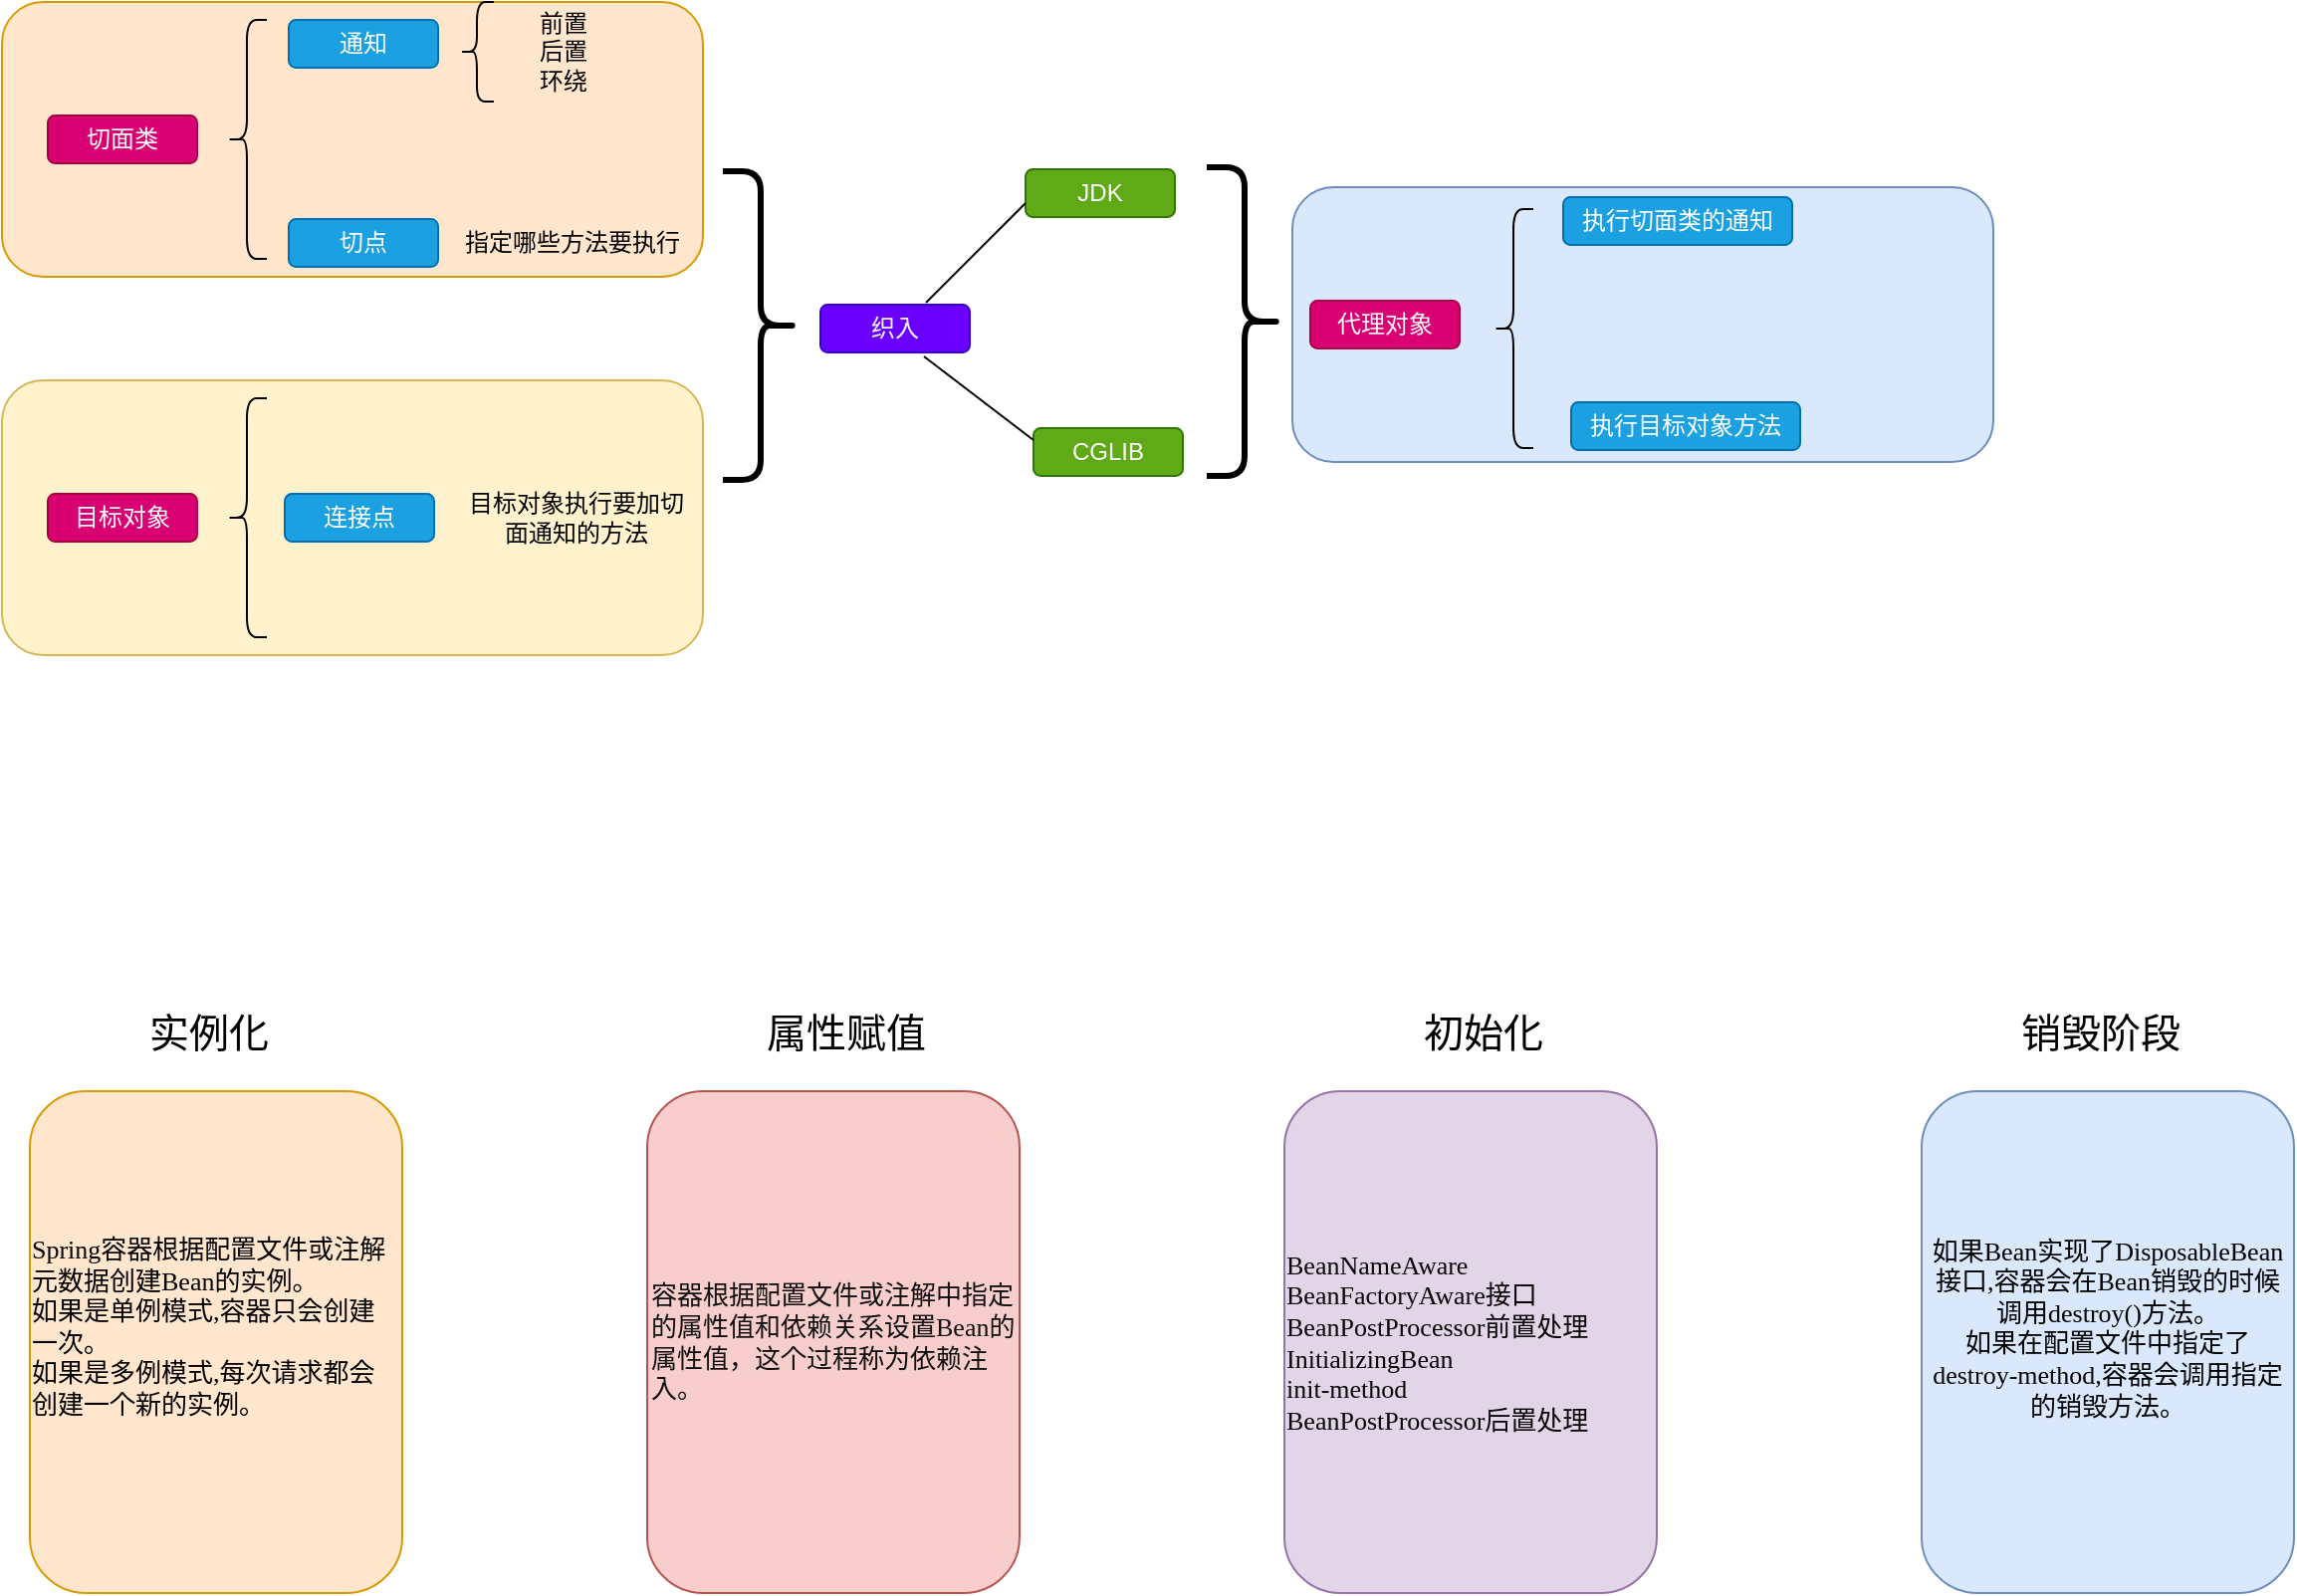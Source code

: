 <mxfile version="24.2.7" type="github">
  <diagram name="第 1 页" id="KeRVim8FPUtJoILA_i35">
    <mxGraphModel dx="1590" dy="930" grid="0" gridSize="10" guides="0" tooltips="1" connect="0" arrows="0" fold="1" page="0" pageScale="1" pageWidth="827" pageHeight="1169" math="0" shadow="0">
      <root>
        <mxCell id="0" />
        <mxCell id="1" parent="0" />
        <mxCell id="2M8X2cpPcYSi4sutsWAT-2" value="" style="rounded=1;whiteSpace=wrap;html=1;fillColor=#ffe6cc;strokeColor=#d79b00;" vertex="1" parent="1">
          <mxGeometry x="36" y="123" width="352" height="138" as="geometry" />
        </mxCell>
        <mxCell id="2M8X2cpPcYSi4sutsWAT-3" value="" style="rounded=1;whiteSpace=wrap;html=1;fillColor=#fff2cc;strokeColor=#d6b656;" vertex="1" parent="1">
          <mxGeometry x="36" y="313" width="352" height="138" as="geometry" />
        </mxCell>
        <mxCell id="2M8X2cpPcYSi4sutsWAT-4" value="" style="rounded=1;whiteSpace=wrap;html=1;fillColor=#dae8fc;strokeColor=#6c8ebf;" vertex="1" parent="1">
          <mxGeometry x="684" y="216" width="352" height="138" as="geometry" />
        </mxCell>
        <mxCell id="2M8X2cpPcYSi4sutsWAT-5" value="" style="shape=curlyBracket;whiteSpace=wrap;html=1;rounded=1;labelPosition=left;verticalLabelPosition=middle;align=right;verticalAlign=middle;" vertex="1" parent="1">
          <mxGeometry x="149" y="132" width="20" height="120" as="geometry" />
        </mxCell>
        <mxCell id="2M8X2cpPcYSi4sutsWAT-6" value="" style="shape=curlyBracket;whiteSpace=wrap;html=1;rounded=1;labelPosition=left;verticalLabelPosition=middle;align=right;verticalAlign=middle;" vertex="1" parent="1">
          <mxGeometry x="149" y="322" width="20" height="120" as="geometry" />
        </mxCell>
        <mxCell id="2M8X2cpPcYSi4sutsWAT-7" value="" style="shape=curlyBracket;whiteSpace=wrap;html=1;rounded=1;labelPosition=left;verticalLabelPosition=middle;align=right;verticalAlign=middle;" vertex="1" parent="1">
          <mxGeometry x="785" y="227" width="20" height="120" as="geometry" />
        </mxCell>
        <mxCell id="2M8X2cpPcYSi4sutsWAT-8" value="通知" style="rounded=1;whiteSpace=wrap;html=1;fillColor=#1ba1e2;fontColor=#ffffff;strokeColor=#006EAF;" vertex="1" parent="1">
          <mxGeometry x="180" y="132" width="75" height="24" as="geometry" />
        </mxCell>
        <mxCell id="2M8X2cpPcYSi4sutsWAT-9" value="切面类" style="rounded=1;whiteSpace=wrap;html=1;fillColor=#d80073;fontColor=#ffffff;strokeColor=#A50040;" vertex="1" parent="1">
          <mxGeometry x="59" y="180" width="75" height="24" as="geometry" />
        </mxCell>
        <mxCell id="2M8X2cpPcYSi4sutsWAT-10" value="目标对象" style="rounded=1;whiteSpace=wrap;html=1;fillColor=#d80073;fontColor=#ffffff;strokeColor=#A50040;" vertex="1" parent="1">
          <mxGeometry x="59" y="370" width="75" height="24" as="geometry" />
        </mxCell>
        <mxCell id="2M8X2cpPcYSi4sutsWAT-11" value="代理对象" style="rounded=1;whiteSpace=wrap;html=1;fillColor=#d80073;fontColor=#ffffff;strokeColor=#A50040;" vertex="1" parent="1">
          <mxGeometry x="693" y="273" width="75" height="24" as="geometry" />
        </mxCell>
        <mxCell id="2M8X2cpPcYSi4sutsWAT-12" value="切点" style="rounded=1;whiteSpace=wrap;html=1;fillColor=#1ba1e2;fontColor=#ffffff;strokeColor=#006EAF;" vertex="1" parent="1">
          <mxGeometry x="180" y="232" width="75" height="24" as="geometry" />
        </mxCell>
        <mxCell id="2M8X2cpPcYSi4sutsWAT-13" value="连接点" style="rounded=1;whiteSpace=wrap;html=1;fillColor=#1ba1e2;fontColor=#ffffff;strokeColor=#006EAF;" vertex="1" parent="1">
          <mxGeometry x="178" y="370" width="75" height="24" as="geometry" />
        </mxCell>
        <mxCell id="2M8X2cpPcYSi4sutsWAT-14" value="执行切面类的通知" style="rounded=1;whiteSpace=wrap;html=1;fillColor=#1ba1e2;fontColor=#ffffff;strokeColor=#006EAF;" vertex="1" parent="1">
          <mxGeometry x="820" y="221" width="115" height="24" as="geometry" />
        </mxCell>
        <mxCell id="2M8X2cpPcYSi4sutsWAT-15" value="执行目标对象方法" style="rounded=1;whiteSpace=wrap;html=1;fillColor=#1ba1e2;fontColor=#ffffff;strokeColor=#006EAF;" vertex="1" parent="1">
          <mxGeometry x="824" y="324" width="115" height="24" as="geometry" />
        </mxCell>
        <mxCell id="2M8X2cpPcYSi4sutsWAT-16" value="" style="shape=curlyBracket;whiteSpace=wrap;html=1;rounded=1;flipH=1;labelPosition=right;verticalLabelPosition=middle;align=left;verticalAlign=middle;strokeWidth=3;" vertex="1" parent="1">
          <mxGeometry x="398" y="208" width="38" height="155" as="geometry" />
        </mxCell>
        <mxCell id="2M8X2cpPcYSi4sutsWAT-17" value="" style="shape=curlyBracket;whiteSpace=wrap;html=1;rounded=1;labelPosition=left;verticalLabelPosition=middle;align=right;verticalAlign=middle;" vertex="1" parent="1">
          <mxGeometry x="266" y="123" width="17" height="50" as="geometry" />
        </mxCell>
        <mxCell id="2M8X2cpPcYSi4sutsWAT-20" value="前置&lt;br&gt;后置&lt;br&gt;环绕" style="text;html=1;align=center;verticalAlign=middle;whiteSpace=wrap;rounded=0;" vertex="1" parent="1">
          <mxGeometry x="288" y="125.5" width="60" height="45" as="geometry" />
        </mxCell>
        <mxCell id="2M8X2cpPcYSi4sutsWAT-21" value="指定哪些方法要执行" style="text;html=1;align=center;verticalAlign=middle;whiteSpace=wrap;rounded=0;" vertex="1" parent="1">
          <mxGeometry x="264" y="229" width="117" height="30" as="geometry" />
        </mxCell>
        <mxCell id="2M8X2cpPcYSi4sutsWAT-22" value="目标对象执行要加切面通知的方法" style="text;html=1;align=center;verticalAlign=middle;whiteSpace=wrap;rounded=0;" vertex="1" parent="1">
          <mxGeometry x="266" y="367" width="117" height="30" as="geometry" />
        </mxCell>
        <mxCell id="2M8X2cpPcYSi4sutsWAT-26" value="织入" style="rounded=1;whiteSpace=wrap;html=1;fillColor=#6a00ff;fontColor=#ffffff;strokeColor=#3700CC;" vertex="1" parent="1">
          <mxGeometry x="447" y="275" width="75" height="24" as="geometry" />
        </mxCell>
        <mxCell id="2M8X2cpPcYSi4sutsWAT-27" value="" style="shape=curlyBracket;whiteSpace=wrap;html=1;rounded=1;flipH=1;labelPosition=right;verticalLabelPosition=middle;align=left;verticalAlign=middle;strokeWidth=3;" vertex="1" parent="1">
          <mxGeometry x="641" y="206" width="38" height="155" as="geometry" />
        </mxCell>
        <mxCell id="2M8X2cpPcYSi4sutsWAT-28" value="JDK" style="rounded=1;whiteSpace=wrap;html=1;fillColor=#60a917;fontColor=#ffffff;strokeColor=#2D7600;" vertex="1" parent="1">
          <mxGeometry x="550" y="207" width="75" height="24" as="geometry" />
        </mxCell>
        <mxCell id="2M8X2cpPcYSi4sutsWAT-29" value="CGLIB" style="rounded=1;whiteSpace=wrap;html=1;fillColor=#60a917;fontColor=#ffffff;strokeColor=#2D7600;" vertex="1" parent="1">
          <mxGeometry x="554" y="337" width="75" height="24" as="geometry" />
        </mxCell>
        <mxCell id="2M8X2cpPcYSi4sutsWAT-31" value="" style="endArrow=none;html=1;rounded=0;" edge="1" parent="1">
          <mxGeometry width="50" height="50" relative="1" as="geometry">
            <mxPoint x="500" y="274" as="sourcePoint" />
            <mxPoint x="550" y="224" as="targetPoint" />
          </mxGeometry>
        </mxCell>
        <mxCell id="2M8X2cpPcYSi4sutsWAT-32" value="" style="endArrow=none;html=1;rounded=0;entryX=0;entryY=0.25;entryDx=0;entryDy=0;entryPerimeter=0;" edge="1" parent="1" target="2M8X2cpPcYSi4sutsWAT-29">
          <mxGeometry width="50" height="50" relative="1" as="geometry">
            <mxPoint x="499" y="301" as="sourcePoint" />
            <mxPoint x="543" y="340" as="targetPoint" />
          </mxGeometry>
        </mxCell>
        <mxCell id="2M8X2cpPcYSi4sutsWAT-33" value="&lt;div style=&quot;orphans: 4; text-align: left;&quot;&gt;&lt;span style=&quot;font-size: 13px; white-space-collapse: preserve;&quot;&gt;&lt;font face=&quot;Comic Sans MS&quot;&gt;Spring容器根据配置文件或注解元数据创建Bean的实例。&lt;br&gt;如果是单例模式,容器只会创建一次。&lt;br&gt;如果是多例模式,每次请求都会创建一个新的实例。&lt;/font&gt;&lt;br&gt;&lt;/span&gt;&lt;/div&gt;&lt;div style=&quot;orphans: 4; text-align: left;&quot;&gt;&lt;span style=&quot;font-size: 13px; white-space-collapse: preserve;&quot;&gt;&lt;br&gt;&lt;/span&gt;&lt;/div&gt;" style="rounded=1;whiteSpace=wrap;html=1;fillColor=#ffe6cc;strokeColor=#d79b00;fontSize=9;fontFamily=Comic Sans MS;fontColor=default;" vertex="1" parent="1">
          <mxGeometry x="50" y="670" width="187" height="252" as="geometry" />
        </mxCell>
        <mxCell id="2M8X2cpPcYSi4sutsWAT-34" value="&lt;p style=&quot;orphans: 4;&quot;&gt;&lt;font color=&quot;#0f0f10&quot; style=&quot;&quot;&gt;&lt;span style=&quot;white-space-collapse: preserve;&quot;&gt;&lt;font face=&quot;Comic Sans MS&quot; style=&quot;font-size: 13px;&quot;&gt;容器根据配置文件或注解中指定的属性值和依赖关系设置Bean的属性值，这个过程称为依赖注入。&lt;/font&gt;&lt;/span&gt;&lt;/font&gt;&lt;/p&gt;" style="rounded=1;whiteSpace=wrap;html=1;fillColor=#f8cecc;strokeColor=#b85450;align=left;fontSize=9;" vertex="1" parent="1">
          <mxGeometry x="360" y="670" width="187" height="252" as="geometry" />
        </mxCell>
        <mxCell id="2M8X2cpPcYSi4sutsWAT-35" value="&lt;div style=&quot;orphans: 4; text-align: left;&quot;&gt;&lt;p&gt;&lt;font face=&quot;Comic Sans MS&quot; style=&quot;font-size: 13px;&quot; color=&quot;#050505&quot;&gt;&lt;span style=&quot;white-space-collapse: preserve;&quot;&gt;BeanNameAware&lt;br&gt;&lt;/span&gt;&lt;/font&gt;&lt;font face=&quot;Comic Sans MS&quot; style=&quot;font-size: 13px;&quot; color=&quot;#050505&quot;&gt;&lt;span style=&quot;white-space-collapse: preserve;&quot;&gt;BeanFactoryAware接口BeanPostProcessor前置处理InitializingBean&lt;br&gt;&lt;/span&gt;&lt;/font&gt;&lt;font face=&quot;Comic Sans MS&quot; style=&quot;font-size: 13px;&quot; color=&quot;#050505&quot;&gt;&lt;span style=&quot;white-space-collapse: preserve;&quot;&gt;init-method&lt;br&gt;&lt;/span&gt;&lt;/font&gt;&lt;font face=&quot;Comic Sans MS&quot; style=&quot;font-size: 13px;&quot; color=&quot;#050505&quot;&gt;&lt;span style=&quot;white-space-collapse: preserve;&quot;&gt;BeanPostProcessor后置处理&lt;/span&gt;&lt;/font&gt;&lt;/p&gt;&lt;/div&gt;" style="rounded=1;whiteSpace=wrap;html=1;fillColor=#e1d5e7;strokeColor=#9673a6;" vertex="1" parent="1">
          <mxGeometry x="680" y="670" width="187" height="252" as="geometry" />
        </mxCell>
        <mxCell id="2M8X2cpPcYSi4sutsWAT-36" value="&lt;p style=&quot;font-size: 13px;&quot;&gt;&lt;font style=&quot;font-size: 13px;&quot; face=&quot;Comic Sans MS&quot;&gt;如果Bean实现了DisposableBean接口,容器会在Bean销毁的时候调用destroy()方法。&lt;br&gt;如果在配置文件中指定了destroy-method,容器会调用指定的销毁方法。&lt;/font&gt;&lt;/p&gt;&lt;div&gt;&lt;br&gt;&lt;/div&gt;" style="rounded=1;whiteSpace=wrap;html=1;fillColor=#dae8fc;strokeColor=#6c8ebf;" vertex="1" parent="1">
          <mxGeometry x="1000" y="670" width="187" height="252" as="geometry" />
        </mxCell>
        <mxCell id="2M8X2cpPcYSi4sutsWAT-37" value="实例化" style="text;html=1;align=center;verticalAlign=middle;whiteSpace=wrap;rounded=0;fontFamily=Comic Sans MS;fontSize=20;" vertex="1" parent="1">
          <mxGeometry x="90" y="620" width="100" height="40" as="geometry" />
        </mxCell>
        <mxCell id="2M8X2cpPcYSi4sutsWAT-38" value="属性赋值" style="text;html=1;align=center;verticalAlign=middle;whiteSpace=wrap;rounded=0;fontFamily=Comic Sans MS;fontSize=20;" vertex="1" parent="1">
          <mxGeometry x="410" y="620" width="100" height="40" as="geometry" />
        </mxCell>
        <mxCell id="2M8X2cpPcYSi4sutsWAT-39" value="初始化" style="text;html=1;align=center;verticalAlign=middle;whiteSpace=wrap;rounded=0;fontFamily=Comic Sans MS;fontSize=20;" vertex="1" parent="1">
          <mxGeometry x="730" y="620" width="100" height="40" as="geometry" />
        </mxCell>
        <mxCell id="2M8X2cpPcYSi4sutsWAT-40" value="销毁阶段" style="text;html=1;align=center;verticalAlign=middle;whiteSpace=wrap;rounded=0;fontFamily=Comic Sans MS;fontSize=20;" vertex="1" parent="1">
          <mxGeometry x="1040" y="620" width="100" height="40" as="geometry" />
        </mxCell>
      </root>
    </mxGraphModel>
  </diagram>
</mxfile>
